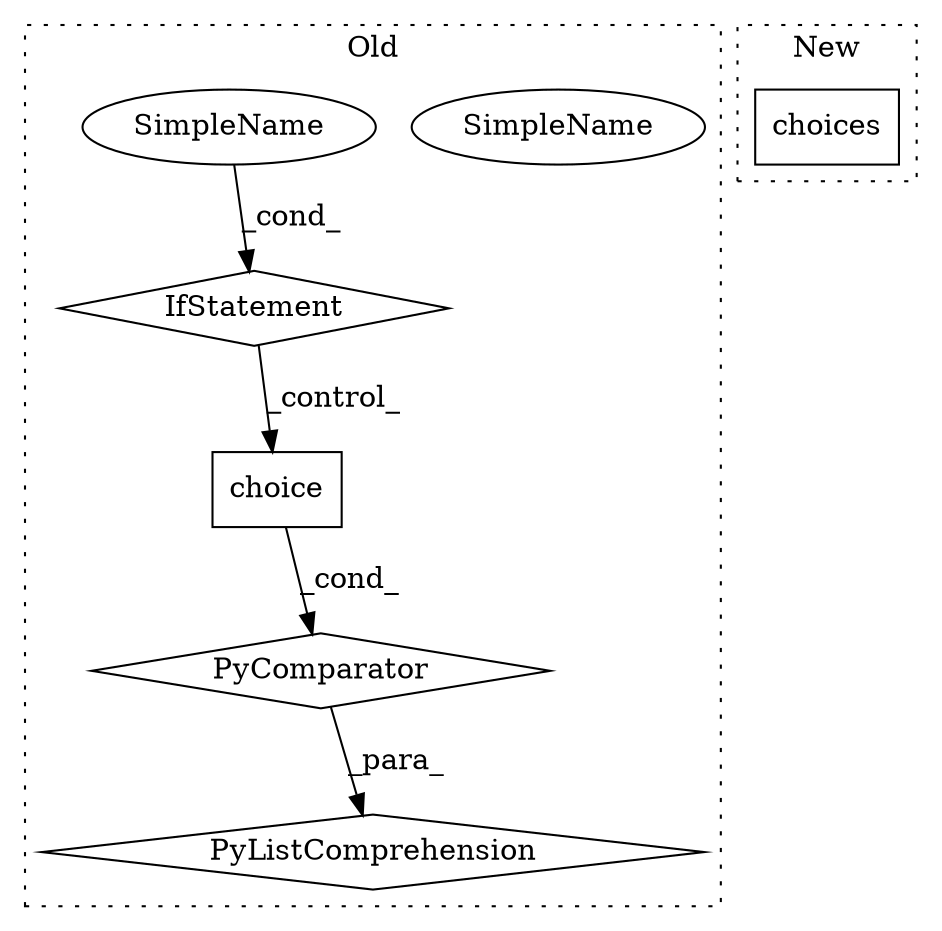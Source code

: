 digraph G {
subgraph cluster0 {
1 [label="IfStatement" a="25" s="19502" l="27" shape="diamond"];
3 [label="choice" a="32" s="19426,19443" l="7,1" shape="box"];
4 [label="PyComparator" a="113" s="19502" l="27" shape="diamond"];
5 [label="SimpleName" a="42" s="19524" l="5" shape="ellipse"];
6 [label="PyListComprehension" a="109" s="19423" l="114" shape="diamond"];
7 [label="SimpleName" a="42" s="19524" l="5" shape="ellipse"];
label = "Old";
style="dotted";
}
subgraph cluster1 {
2 [label="choices" a="32" s="19194,19217" l="8,1" shape="box"];
label = "New";
style="dotted";
}
1 -> 3 [label="_control_"];
3 -> 4 [label="_cond_"];
4 -> 6 [label="_para_"];
7 -> 1 [label="_cond_"];
}